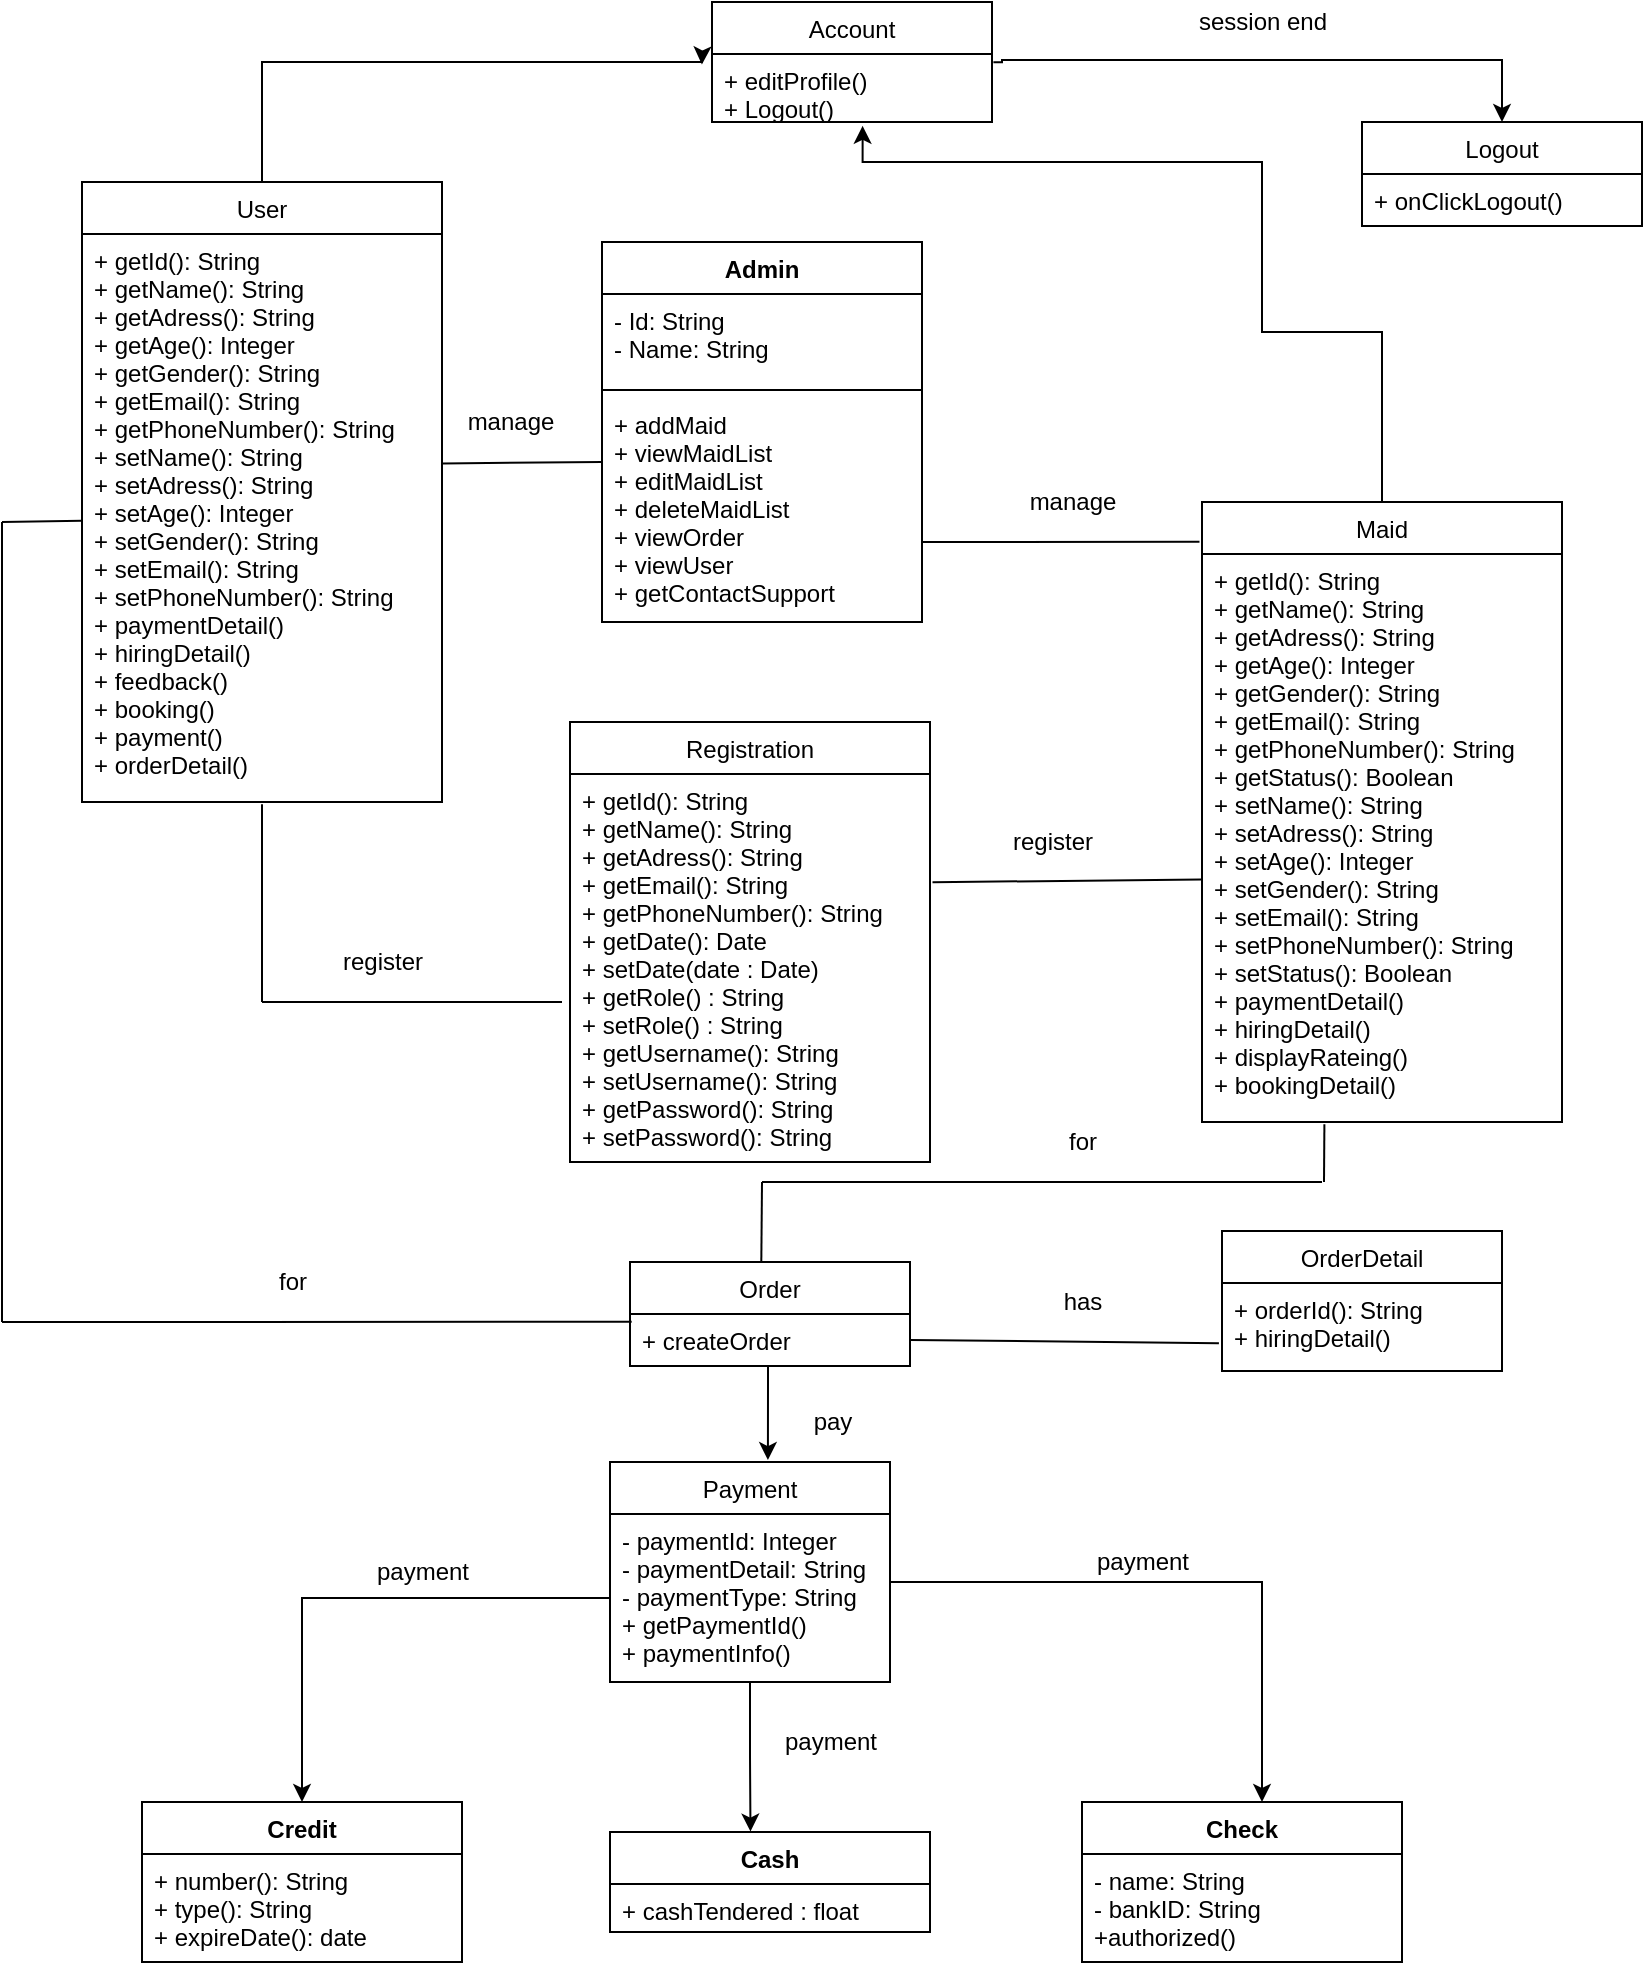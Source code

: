 <mxfile version="17.1.3" type="github"><diagram id="3aerddFVqTZ29VyVs5XX" name="Page-1"><mxGraphModel dx="2556" dy="2311" grid="1" gridSize="10" guides="1" tooltips="1" connect="1" arrows="1" fold="1" page="1" pageScale="1" pageWidth="827" pageHeight="1169" math="0" shadow="0"><root><mxCell id="0"/><mxCell id="1" parent="0"/><mxCell id="qvX6dsS40rfXMIxyPMCP-5" value="Admin" style="swimlane;fontStyle=1;align=center;verticalAlign=top;childLayout=stackLayout;horizontal=1;startSize=26;horizontalStack=0;resizeParent=1;resizeParentMax=0;resizeLast=0;collapsible=1;marginBottom=0;" vertex="1" parent="1"><mxGeometry x="750" y="-40" width="160" height="190" as="geometry"/></mxCell><mxCell id="qvX6dsS40rfXMIxyPMCP-6" value="- Id: String&#10;- Name: String" style="text;strokeColor=none;fillColor=none;align=left;verticalAlign=top;spacingLeft=4;spacingRight=4;overflow=hidden;rotatable=0;points=[[0,0.5],[1,0.5]];portConstraint=eastwest;" vertex="1" parent="qvX6dsS40rfXMIxyPMCP-5"><mxGeometry y="26" width="160" height="44" as="geometry"/></mxCell><mxCell id="qvX6dsS40rfXMIxyPMCP-7" value="" style="line;strokeWidth=1;fillColor=none;align=left;verticalAlign=middle;spacingTop=-1;spacingLeft=3;spacingRight=3;rotatable=0;labelPosition=right;points=[];portConstraint=eastwest;" vertex="1" parent="qvX6dsS40rfXMIxyPMCP-5"><mxGeometry y="70" width="160" height="8" as="geometry"/></mxCell><mxCell id="qvX6dsS40rfXMIxyPMCP-8" value="+ addMaid&#10;+ viewMaidList&#10;+ editMaidList&#10;+ deleteMaidList&#10;+ viewOrder&#10;+ viewUser&#10;+ getContactSupport" style="text;strokeColor=none;fillColor=none;align=left;verticalAlign=top;spacingLeft=4;spacingRight=4;overflow=hidden;rotatable=0;points=[[0,0.5],[1,0.5]];portConstraint=eastwest;" vertex="1" parent="qvX6dsS40rfXMIxyPMCP-5"><mxGeometry y="78" width="160" height="112" as="geometry"/></mxCell><mxCell id="qvX6dsS40rfXMIxyPMCP-9" value="Registration" style="swimlane;fontStyle=0;childLayout=stackLayout;horizontal=1;startSize=26;fillColor=none;horizontalStack=0;resizeParent=1;resizeParentMax=0;resizeLast=0;collapsible=1;marginBottom=0;" vertex="1" parent="1"><mxGeometry x="734" y="200" width="180" height="220" as="geometry"/></mxCell><mxCell id="qvX6dsS40rfXMIxyPMCP-14" value="+ getId(): String&#10;+ getName(): String&#10;+ getAdress(): String&#10;+ getEmail(): String&#10;+ getPhoneNumber(): String&#10;+ getDate(): Date&#10;+ setDate(date : Date)&#10;+ getRole() : String&#10;+ setRole() : String&#10;+ getUsername(): String&#10;+ setUsername(): String&#10;+ getPassword(): String&#10;+ setPassword(): String" style="text;strokeColor=none;fillColor=none;align=left;verticalAlign=top;spacingLeft=4;spacingRight=4;overflow=hidden;rotatable=0;points=[[0,0.5],[1,0.5]];portConstraint=eastwest;" vertex="1" parent="qvX6dsS40rfXMIxyPMCP-9"><mxGeometry y="26" width="180" height="194" as="geometry"/></mxCell><mxCell id="qvX6dsS40rfXMIxyPMCP-88" style="edgeStyle=orthogonalEdgeStyle;rounded=0;orthogonalLoop=1;jettySize=auto;html=1;entryX=0.538;entryY=1.057;entryDx=0;entryDy=0;entryPerimeter=0;" edge="1" parent="1" source="qvX6dsS40rfXMIxyPMCP-15" target="qvX6dsS40rfXMIxyPMCP-80"><mxGeometry relative="1" as="geometry"><mxPoint x="1070" y="-80" as="targetPoint"/><Array as="points"><mxPoint x="1140" y="5"/><mxPoint x="1080" y="5"/><mxPoint x="1080" y="-80"/><mxPoint x="880" y="-80"/></Array></mxGeometry></mxCell><mxCell id="qvX6dsS40rfXMIxyPMCP-15" value="Maid" style="swimlane;fontStyle=0;childLayout=stackLayout;horizontal=1;startSize=26;fillColor=none;horizontalStack=0;resizeParent=1;resizeParentMax=0;resizeLast=0;collapsible=1;marginBottom=0;" vertex="1" parent="1"><mxGeometry x="1050" y="90" width="180" height="310" as="geometry"/></mxCell><mxCell id="qvX6dsS40rfXMIxyPMCP-16" value="+ getId(): String&#10;+ getName(): String&#10;+ getAdress(): String&#10;+ getAge(): Integer&#10;+ getGender(): String&#10;+ getEmail(): String&#10;+ getPhoneNumber(): String&#10;+ getStatus(): Boolean&#10;+ setName(): String&#10;+ setAdress(): String&#10;+ setAge(): Integer&#10;+ setGender(): String&#10;+ setEmail(): String&#10;+ setPhoneNumber(): String&#10;+ setStatus(): Boolean&#10;+ paymentDetail()&#10;+ hiringDetail()&#10;+ displayRateing()&#10;+ bookingDetail()" style="text;strokeColor=none;fillColor=none;align=left;verticalAlign=top;spacingLeft=4;spacingRight=4;overflow=hidden;rotatable=0;points=[[0,0.5],[1,0.5]];portConstraint=eastwest;" vertex="1" parent="qvX6dsS40rfXMIxyPMCP-15"><mxGeometry y="26" width="180" height="284" as="geometry"/></mxCell><mxCell id="qvX6dsS40rfXMIxyPMCP-86" style="edgeStyle=orthogonalEdgeStyle;rounded=0;orthogonalLoop=1;jettySize=auto;html=1;entryX=-0.036;entryY=0.154;entryDx=0;entryDy=0;entryPerimeter=0;" edge="1" parent="1" source="qvX6dsS40rfXMIxyPMCP-18" target="qvX6dsS40rfXMIxyPMCP-80"><mxGeometry relative="1" as="geometry"><mxPoint x="580" y="-130" as="targetPoint"/><Array as="points"><mxPoint x="580" y="-130"/></Array></mxGeometry></mxCell><mxCell id="qvX6dsS40rfXMIxyPMCP-18" value="User" style="swimlane;fontStyle=0;childLayout=stackLayout;horizontal=1;startSize=26;fillColor=none;horizontalStack=0;resizeParent=1;resizeParentMax=0;resizeLast=0;collapsible=1;marginBottom=0;" vertex="1" parent="1"><mxGeometry x="490" y="-70" width="180" height="310" as="geometry"/></mxCell><mxCell id="qvX6dsS40rfXMIxyPMCP-19" value="+ getId(): String&#10;+ getName(): String&#10;+ getAdress(): String&#10;+ getAge(): Integer&#10;+ getGender(): String&#10;+ getEmail(): String&#10;+ getPhoneNumber(): String&#10;+ setName(): String&#10;+ setAdress(): String&#10;+ setAge(): Integer&#10;+ setGender(): String&#10;+ setEmail(): String&#10;+ setPhoneNumber(): String&#10;+ paymentDetail()&#10;+ hiringDetail()&#10;+ feedback()&#10;+ booking()&#10;+ payment()&#10;+ orderDetail()" style="text;strokeColor=none;fillColor=none;align=left;verticalAlign=top;spacingLeft=4;spacingRight=4;overflow=hidden;rotatable=0;points=[[0,0.5],[1,0.5]];portConstraint=eastwest;" vertex="1" parent="qvX6dsS40rfXMIxyPMCP-18"><mxGeometry y="26" width="180" height="284" as="geometry"/></mxCell><mxCell id="qvX6dsS40rfXMIxyPMCP-62" style="edgeStyle=orthogonalEdgeStyle;rounded=0;orthogonalLoop=1;jettySize=auto;html=1;entryX=0.439;entryY=-0.004;entryDx=0;entryDy=0;entryPerimeter=0;" edge="1" parent="1" source="qvX6dsS40rfXMIxyPMCP-22" target="qvX6dsS40rfXMIxyPMCP-34"><mxGeometry relative="1" as="geometry"><mxPoint x="824" y="750" as="targetPoint"/></mxGeometry></mxCell><mxCell id="qvX6dsS40rfXMIxyPMCP-22" value="Payment" style="swimlane;fontStyle=0;childLayout=stackLayout;horizontal=1;startSize=26;fillColor=none;horizontalStack=0;resizeParent=1;resizeParentMax=0;resizeLast=0;collapsible=1;marginBottom=0;" vertex="1" parent="1"><mxGeometry x="754" y="570" width="140" height="110" as="geometry"/></mxCell><mxCell id="qvX6dsS40rfXMIxyPMCP-23" value="- paymentId: Integer&#10;- paymentDetail: String&#10;- paymentType: String&#10;+ getPaymentId()&#10;+ paymentInfo()" style="text;strokeColor=none;fillColor=none;align=left;verticalAlign=top;spacingLeft=4;spacingRight=4;overflow=hidden;rotatable=0;points=[[0,0.5],[1,0.5]];portConstraint=eastwest;" vertex="1" parent="qvX6dsS40rfXMIxyPMCP-22"><mxGeometry y="26" width="140" height="84" as="geometry"/></mxCell><mxCell id="qvX6dsS40rfXMIxyPMCP-61" style="edgeStyle=orthogonalEdgeStyle;rounded=0;orthogonalLoop=1;jettySize=auto;html=1;entryX=0.564;entryY=-0.009;entryDx=0;entryDy=0;entryPerimeter=0;" edge="1" parent="1" source="qvX6dsS40rfXMIxyPMCP-26" target="qvX6dsS40rfXMIxyPMCP-22"><mxGeometry relative="1" as="geometry"><Array as="points"><mxPoint x="833" y="530"/><mxPoint x="833" y="530"/></Array></mxGeometry></mxCell><mxCell id="qvX6dsS40rfXMIxyPMCP-26" value="Order" style="swimlane;fontStyle=0;childLayout=stackLayout;horizontal=1;startSize=26;fillColor=none;horizontalStack=0;resizeParent=1;resizeParentMax=0;resizeLast=0;collapsible=1;marginBottom=0;" vertex="1" parent="1"><mxGeometry x="764" y="470" width="140" height="52" as="geometry"/></mxCell><mxCell id="qvX6dsS40rfXMIxyPMCP-27" value="+ createOrder" style="text;strokeColor=none;fillColor=none;align=left;verticalAlign=top;spacingLeft=4;spacingRight=4;overflow=hidden;rotatable=0;points=[[0,0.5],[1,0.5]];portConstraint=eastwest;" vertex="1" parent="qvX6dsS40rfXMIxyPMCP-26"><mxGeometry y="26" width="140" height="26" as="geometry"/></mxCell><mxCell id="qvX6dsS40rfXMIxyPMCP-30" value="Credit" style="swimlane;fontStyle=1;align=center;verticalAlign=top;childLayout=stackLayout;horizontal=1;startSize=26;horizontalStack=0;resizeParent=1;resizeParentMax=0;resizeLast=0;collapsible=1;marginBottom=0;" vertex="1" parent="1"><mxGeometry x="520" y="740" width="160" height="80" as="geometry"/></mxCell><mxCell id="qvX6dsS40rfXMIxyPMCP-31" value="+ number(): String&#10;+ type(): String&#10;+ expireDate(): date" style="text;strokeColor=none;fillColor=none;align=left;verticalAlign=top;spacingLeft=4;spacingRight=4;overflow=hidden;rotatable=0;points=[[0,0.5],[1,0.5]];portConstraint=eastwest;" vertex="1" parent="qvX6dsS40rfXMIxyPMCP-30"><mxGeometry y="26" width="160" height="54" as="geometry"/></mxCell><mxCell id="qvX6dsS40rfXMIxyPMCP-34" value="Cash" style="swimlane;fontStyle=1;align=center;verticalAlign=top;childLayout=stackLayout;horizontal=1;startSize=26;horizontalStack=0;resizeParent=1;resizeParentMax=0;resizeLast=0;collapsible=1;marginBottom=0;" vertex="1" parent="1"><mxGeometry x="754" y="755" width="160" height="50" as="geometry"/></mxCell><mxCell id="qvX6dsS40rfXMIxyPMCP-35" value="+ cashTendered : float" style="text;strokeColor=none;fillColor=none;align=left;verticalAlign=top;spacingLeft=4;spacingRight=4;overflow=hidden;rotatable=0;points=[[0,0.5],[1,0.5]];portConstraint=eastwest;" vertex="1" parent="qvX6dsS40rfXMIxyPMCP-34"><mxGeometry y="26" width="160" height="24" as="geometry"/></mxCell><mxCell id="qvX6dsS40rfXMIxyPMCP-36" value="OrderDetail" style="swimlane;fontStyle=0;childLayout=stackLayout;horizontal=1;startSize=26;fillColor=none;horizontalStack=0;resizeParent=1;resizeParentMax=0;resizeLast=0;collapsible=1;marginBottom=0;" vertex="1" parent="1"><mxGeometry x="1060" y="454.5" width="140" height="70" as="geometry"/></mxCell><mxCell id="qvX6dsS40rfXMIxyPMCP-37" value="+ orderId(): String&#10;+ hiringDetail()" style="text;strokeColor=none;fillColor=none;align=left;verticalAlign=top;spacingLeft=4;spacingRight=4;overflow=hidden;rotatable=0;points=[[0,0.5],[1,0.5]];portConstraint=eastwest;" vertex="1" parent="qvX6dsS40rfXMIxyPMCP-36"><mxGeometry y="26" width="140" height="44" as="geometry"/></mxCell><mxCell id="qvX6dsS40rfXMIxyPMCP-38" value="Check" style="swimlane;fontStyle=1;align=center;verticalAlign=top;childLayout=stackLayout;horizontal=1;startSize=26;horizontalStack=0;resizeParent=1;resizeParentMax=0;resizeLast=0;collapsible=1;marginBottom=0;" vertex="1" parent="1"><mxGeometry x="990" y="740" width="160" height="80" as="geometry"/></mxCell><mxCell id="qvX6dsS40rfXMIxyPMCP-39" value="- name: String&#10;- bankID: String&#10;+authorized()" style="text;strokeColor=none;fillColor=none;align=left;verticalAlign=top;spacingLeft=4;spacingRight=4;overflow=hidden;rotatable=0;points=[[0,0.5],[1,0.5]];portConstraint=eastwest;" vertex="1" parent="qvX6dsS40rfXMIxyPMCP-38"><mxGeometry y="26" width="160" height="54" as="geometry"/></mxCell><mxCell id="qvX6dsS40rfXMIxyPMCP-44" value="" style="endArrow=none;html=1;rounded=0;entryX=0.5;entryY=1.004;entryDx=0;entryDy=0;entryPerimeter=0;" edge="1" parent="1" target="qvX6dsS40rfXMIxyPMCP-19"><mxGeometry width="50" height="50" relative="1" as="geometry"><mxPoint x="580" y="340" as="sourcePoint"/><mxPoint x="600" y="270" as="targetPoint"/></mxGeometry></mxCell><mxCell id="qvX6dsS40rfXMIxyPMCP-48" value="" style="endArrow=none;html=1;rounded=0;entryX=-0.002;entryY=0.573;entryDx=0;entryDy=0;entryPerimeter=0;exitX=1.007;exitY=0.279;exitDx=0;exitDy=0;exitPerimeter=0;" edge="1" parent="1" source="qvX6dsS40rfXMIxyPMCP-14" target="qvX6dsS40rfXMIxyPMCP-16"><mxGeometry width="50" height="50" relative="1" as="geometry"><mxPoint x="940" y="300" as="sourcePoint"/><mxPoint x="870" y="330" as="targetPoint"/></mxGeometry></mxCell><mxCell id="qvX6dsS40rfXMIxyPMCP-51" value="" style="endArrow=none;html=1;rounded=0;" edge="1" parent="1"><mxGeometry width="50" height="50" relative="1" as="geometry"><mxPoint x="580" y="340" as="sourcePoint"/><mxPoint x="730" y="340" as="targetPoint"/></mxGeometry></mxCell><mxCell id="qvX6dsS40rfXMIxyPMCP-55" value="" style="endArrow=none;html=1;rounded=0;exitX=1.002;exitY=0.404;exitDx=0;exitDy=0;exitPerimeter=0;" edge="1" parent="1" source="qvX6dsS40rfXMIxyPMCP-19"><mxGeometry width="50" height="50" relative="1" as="geometry"><mxPoint x="690" y="100" as="sourcePoint"/><mxPoint x="750" y="70" as="targetPoint"/></mxGeometry></mxCell><mxCell id="qvX6dsS40rfXMIxyPMCP-56" value="" style="endArrow=none;html=1;rounded=0;entryX=-0.007;entryY=0.064;entryDx=0;entryDy=0;entryPerimeter=0;" edge="1" parent="1" target="qvX6dsS40rfXMIxyPMCP-15"><mxGeometry width="50" height="50" relative="1" as="geometry"><mxPoint x="910" y="110" as="sourcePoint"/><mxPoint x="990" y="110" as="targetPoint"/></mxGeometry></mxCell><mxCell id="qvX6dsS40rfXMIxyPMCP-57" value="" style="endArrow=none;html=1;rounded=0;exitX=1;exitY=0.5;exitDx=0;exitDy=0;entryX=-0.011;entryY=0.684;entryDx=0;entryDy=0;entryPerimeter=0;" edge="1" parent="1" source="qvX6dsS40rfXMIxyPMCP-27" target="qvX6dsS40rfXMIxyPMCP-37"><mxGeometry width="50" height="50" relative="1" as="geometry"><mxPoint x="950" y="500" as="sourcePoint"/><mxPoint x="1030" y="503" as="targetPoint"/></mxGeometry></mxCell><mxCell id="qvX6dsS40rfXMIxyPMCP-58" value="" style="endArrow=none;html=1;rounded=0;" edge="1" parent="1"><mxGeometry width="50" height="50" relative="1" as="geometry"><mxPoint x="830" y="430" as="sourcePoint"/><mxPoint x="1110" y="430" as="targetPoint"/></mxGeometry></mxCell><mxCell id="qvX6dsS40rfXMIxyPMCP-59" value="" style="endArrow=none;html=1;rounded=0;entryX=0.34;entryY=1.004;entryDx=0;entryDy=0;entryPerimeter=0;" edge="1" parent="1" target="qvX6dsS40rfXMIxyPMCP-16"><mxGeometry width="50" height="50" relative="1" as="geometry"><mxPoint x="1111" y="430" as="sourcePoint"/><mxPoint x="770" y="590" as="targetPoint"/></mxGeometry></mxCell><mxCell id="qvX6dsS40rfXMIxyPMCP-60" value="" style="endArrow=none;html=1;rounded=0;exitX=0.469;exitY=-0.005;exitDx=0;exitDy=0;exitPerimeter=0;" edge="1" parent="1" source="qvX6dsS40rfXMIxyPMCP-26"><mxGeometry width="50" height="50" relative="1" as="geometry"><mxPoint x="830" y="460" as="sourcePoint"/><mxPoint x="830" y="430" as="targetPoint"/></mxGeometry></mxCell><mxCell id="qvX6dsS40rfXMIxyPMCP-63" style="edgeStyle=orthogonalEdgeStyle;rounded=0;orthogonalLoop=1;jettySize=auto;html=1;entryX=0.5;entryY=0;entryDx=0;entryDy=0;" edge="1" parent="1" source="qvX6dsS40rfXMIxyPMCP-23" target="qvX6dsS40rfXMIxyPMCP-30"><mxGeometry relative="1" as="geometry"><mxPoint x="600" y="640" as="targetPoint"/><Array as="points"><mxPoint x="600" y="638"/></Array></mxGeometry></mxCell><mxCell id="qvX6dsS40rfXMIxyPMCP-64" style="edgeStyle=orthogonalEdgeStyle;rounded=0;orthogonalLoop=1;jettySize=auto;html=1;exitX=1;exitY=0.5;exitDx=0;exitDy=0;" edge="1" parent="1" source="qvX6dsS40rfXMIxyPMCP-23"><mxGeometry relative="1" as="geometry"><mxPoint x="1080" y="740" as="targetPoint"/><Array as="points"><mxPoint x="894" y="630"/><mxPoint x="1080" y="630"/></Array></mxGeometry></mxCell><mxCell id="qvX6dsS40rfXMIxyPMCP-65" value="" style="endArrow=none;html=1;rounded=0;" edge="1" parent="1" source="qvX6dsS40rfXMIxyPMCP-19"><mxGeometry width="50" height="50" relative="1" as="geometry"><mxPoint x="419.289" y="148" as="sourcePoint"/><mxPoint x="450" y="100" as="targetPoint"/></mxGeometry></mxCell><mxCell id="qvX6dsS40rfXMIxyPMCP-66" value="" style="endArrow=none;html=1;rounded=0;" edge="1" parent="1"><mxGeometry width="50" height="50" relative="1" as="geometry"><mxPoint x="450" y="500" as="sourcePoint"/><mxPoint x="450" y="100" as="targetPoint"/></mxGeometry></mxCell><mxCell id="qvX6dsS40rfXMIxyPMCP-67" value="" style="endArrow=none;html=1;rounded=0;entryX=0.006;entryY=0.149;entryDx=0;entryDy=0;entryPerimeter=0;" edge="1" parent="1" target="qvX6dsS40rfXMIxyPMCP-27"><mxGeometry width="50" height="50" relative="1" as="geometry"><mxPoint x="450" y="500" as="sourcePoint"/><mxPoint x="760" y="500" as="targetPoint"/></mxGeometry></mxCell><mxCell id="qvX6dsS40rfXMIxyPMCP-68" value="for" style="text;html=1;align=center;verticalAlign=middle;resizable=0;points=[];autosize=1;strokeColor=none;fillColor=none;" vertex="1" parent="1"><mxGeometry x="580" y="470" width="30" height="20" as="geometry"/></mxCell><mxCell id="qvX6dsS40rfXMIxyPMCP-69" value="for" style="text;html=1;align=center;verticalAlign=middle;resizable=0;points=[];autosize=1;strokeColor=none;fillColor=none;" vertex="1" parent="1"><mxGeometry x="975" y="400" width="30" height="20" as="geometry"/></mxCell><mxCell id="qvX6dsS40rfXMIxyPMCP-70" value="register" style="text;html=1;align=center;verticalAlign=middle;resizable=0;points=[];autosize=1;strokeColor=none;fillColor=none;" vertex="1" parent="1"><mxGeometry x="945" y="250" width="60" height="20" as="geometry"/></mxCell><mxCell id="qvX6dsS40rfXMIxyPMCP-71" value="register" style="text;html=1;align=center;verticalAlign=middle;resizable=0;points=[];autosize=1;strokeColor=none;fillColor=none;" vertex="1" parent="1"><mxGeometry x="610" y="310" width="60" height="20" as="geometry"/></mxCell><mxCell id="qvX6dsS40rfXMIxyPMCP-72" value="manage" style="text;html=1;align=center;verticalAlign=middle;resizable=0;points=[];autosize=1;strokeColor=none;fillColor=none;" vertex="1" parent="1"><mxGeometry x="674" y="40" width="60" height="20" as="geometry"/></mxCell><mxCell id="qvX6dsS40rfXMIxyPMCP-73" value="manage" style="text;html=1;align=center;verticalAlign=middle;resizable=0;points=[];autosize=1;strokeColor=none;fillColor=none;" vertex="1" parent="1"><mxGeometry x="955" y="80" width="60" height="20" as="geometry"/></mxCell><mxCell id="qvX6dsS40rfXMIxyPMCP-74" value="has" style="text;html=1;align=center;verticalAlign=middle;resizable=0;points=[];autosize=1;strokeColor=none;fillColor=none;" vertex="1" parent="1"><mxGeometry x="975" y="479.5" width="30" height="20" as="geometry"/></mxCell><mxCell id="qvX6dsS40rfXMIxyPMCP-75" value="pay" style="text;html=1;align=center;verticalAlign=middle;resizable=0;points=[];autosize=1;strokeColor=none;fillColor=none;" vertex="1" parent="1"><mxGeometry x="850" y="540" width="30" height="20" as="geometry"/></mxCell><mxCell id="qvX6dsS40rfXMIxyPMCP-76" value="payment" style="text;html=1;align=center;verticalAlign=middle;resizable=0;points=[];autosize=1;strokeColor=none;fillColor=none;" vertex="1" parent="1"><mxGeometry x="630" y="615" width="60" height="20" as="geometry"/></mxCell><mxCell id="qvX6dsS40rfXMIxyPMCP-77" value="payment" style="text;html=1;align=center;verticalAlign=middle;resizable=0;points=[];autosize=1;strokeColor=none;fillColor=none;" vertex="1" parent="1"><mxGeometry x="834" y="700" width="60" height="20" as="geometry"/></mxCell><mxCell id="qvX6dsS40rfXMIxyPMCP-78" value="payment" style="text;html=1;align=center;verticalAlign=middle;resizable=0;points=[];autosize=1;strokeColor=none;fillColor=none;" vertex="1" parent="1"><mxGeometry x="990" y="610" width="60" height="20" as="geometry"/></mxCell><mxCell id="qvX6dsS40rfXMIxyPMCP-79" value="Account" style="swimlane;fontStyle=0;childLayout=stackLayout;horizontal=1;startSize=26;fillColor=none;horizontalStack=0;resizeParent=1;resizeParentMax=0;resizeLast=0;collapsible=1;marginBottom=0;" vertex="1" parent="1"><mxGeometry x="805" y="-160" width="140" height="60" as="geometry"/></mxCell><mxCell id="qvX6dsS40rfXMIxyPMCP-80" value="+ editProfile()&#10;+ Logout()" style="text;strokeColor=none;fillColor=none;align=left;verticalAlign=top;spacingLeft=4;spacingRight=4;overflow=hidden;rotatable=0;points=[[0,0.5],[1,0.5]];portConstraint=eastwest;" vertex="1" parent="qvX6dsS40rfXMIxyPMCP-79"><mxGeometry y="26" width="140" height="34" as="geometry"/></mxCell><mxCell id="qvX6dsS40rfXMIxyPMCP-83" value="Logout" style="swimlane;fontStyle=0;childLayout=stackLayout;horizontal=1;startSize=26;fillColor=none;horizontalStack=0;resizeParent=1;resizeParentMax=0;resizeLast=0;collapsible=1;marginBottom=0;" vertex="1" parent="1"><mxGeometry x="1130" y="-100" width="140" height="52" as="geometry"/></mxCell><mxCell id="qvX6dsS40rfXMIxyPMCP-84" value="+ onClickLogout()" style="text;strokeColor=none;fillColor=none;align=left;verticalAlign=top;spacingLeft=4;spacingRight=4;overflow=hidden;rotatable=0;points=[[0,0.5],[1,0.5]];portConstraint=eastwest;" vertex="1" parent="qvX6dsS40rfXMIxyPMCP-83"><mxGeometry y="26" width="140" height="26" as="geometry"/></mxCell><mxCell id="qvX6dsS40rfXMIxyPMCP-87" style="edgeStyle=orthogonalEdgeStyle;rounded=0;orthogonalLoop=1;jettySize=auto;html=1;entryX=0.5;entryY=0;entryDx=0;entryDy=0;exitX=1.005;exitY=0.122;exitDx=0;exitDy=0;exitPerimeter=0;" edge="1" parent="1" source="qvX6dsS40rfXMIxyPMCP-80" target="qvX6dsS40rfXMIxyPMCP-83"><mxGeometry relative="1" as="geometry"><mxPoint x="1200" y="-121" as="targetPoint"/><mxPoint x="950" y="-130" as="sourcePoint"/><Array as="points"><mxPoint x="950" y="-131"/><mxPoint x="1200" y="-130"/></Array></mxGeometry></mxCell><mxCell id="qvX6dsS40rfXMIxyPMCP-90" value="session end" style="text;html=1;align=center;verticalAlign=middle;resizable=0;points=[];autosize=1;strokeColor=none;fillColor=none;" vertex="1" parent="1"><mxGeometry x="1040" y="-160" width="80" height="20" as="geometry"/></mxCell></root></mxGraphModel></diagram></mxfile>